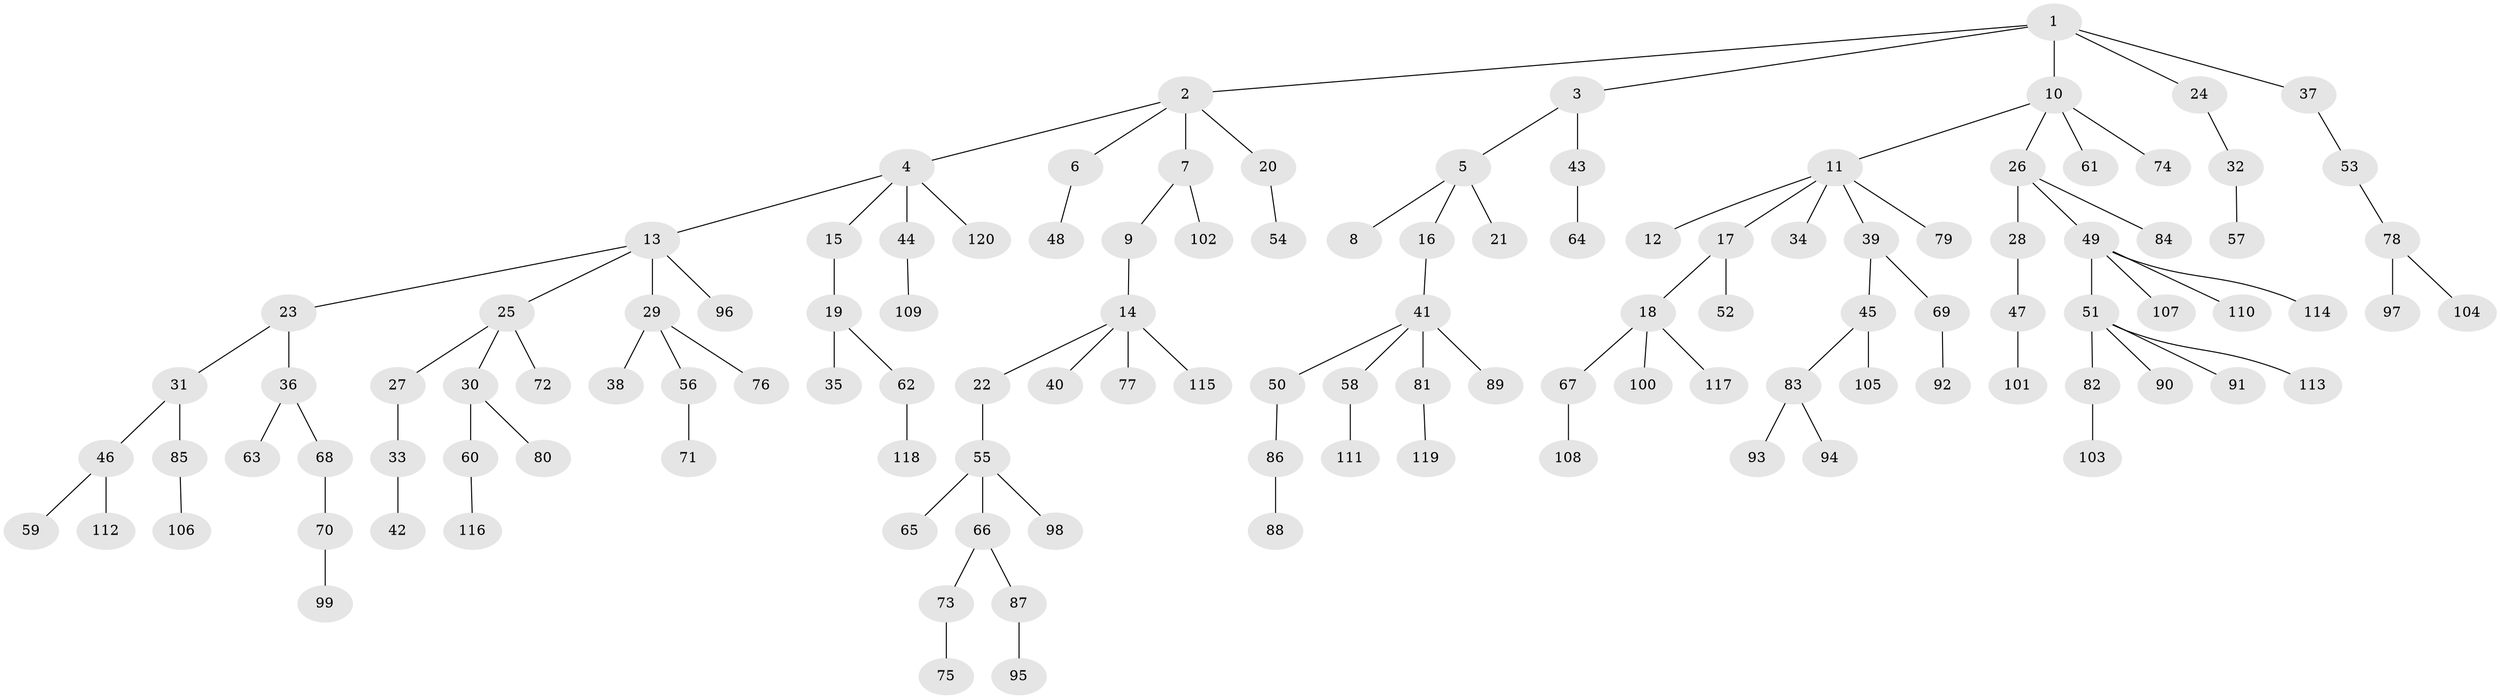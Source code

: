 // coarse degree distribution, {7: 0.041666666666666664, 3: 0.08333333333333333, 2: 0.16666666666666666, 1: 0.6041666666666666, 4: 0.041666666666666664, 5: 0.0625}
// Generated by graph-tools (version 1.1) at 2025/19/03/04/25 18:19:20]
// undirected, 120 vertices, 119 edges
graph export_dot {
graph [start="1"]
  node [color=gray90,style=filled];
  1;
  2;
  3;
  4;
  5;
  6;
  7;
  8;
  9;
  10;
  11;
  12;
  13;
  14;
  15;
  16;
  17;
  18;
  19;
  20;
  21;
  22;
  23;
  24;
  25;
  26;
  27;
  28;
  29;
  30;
  31;
  32;
  33;
  34;
  35;
  36;
  37;
  38;
  39;
  40;
  41;
  42;
  43;
  44;
  45;
  46;
  47;
  48;
  49;
  50;
  51;
  52;
  53;
  54;
  55;
  56;
  57;
  58;
  59;
  60;
  61;
  62;
  63;
  64;
  65;
  66;
  67;
  68;
  69;
  70;
  71;
  72;
  73;
  74;
  75;
  76;
  77;
  78;
  79;
  80;
  81;
  82;
  83;
  84;
  85;
  86;
  87;
  88;
  89;
  90;
  91;
  92;
  93;
  94;
  95;
  96;
  97;
  98;
  99;
  100;
  101;
  102;
  103;
  104;
  105;
  106;
  107;
  108;
  109;
  110;
  111;
  112;
  113;
  114;
  115;
  116;
  117;
  118;
  119;
  120;
  1 -- 2;
  1 -- 3;
  1 -- 10;
  1 -- 24;
  1 -- 37;
  2 -- 4;
  2 -- 6;
  2 -- 7;
  2 -- 20;
  3 -- 5;
  3 -- 43;
  4 -- 13;
  4 -- 15;
  4 -- 44;
  4 -- 120;
  5 -- 8;
  5 -- 16;
  5 -- 21;
  6 -- 48;
  7 -- 9;
  7 -- 102;
  9 -- 14;
  10 -- 11;
  10 -- 26;
  10 -- 61;
  10 -- 74;
  11 -- 12;
  11 -- 17;
  11 -- 34;
  11 -- 39;
  11 -- 79;
  13 -- 23;
  13 -- 25;
  13 -- 29;
  13 -- 96;
  14 -- 22;
  14 -- 40;
  14 -- 77;
  14 -- 115;
  15 -- 19;
  16 -- 41;
  17 -- 18;
  17 -- 52;
  18 -- 67;
  18 -- 100;
  18 -- 117;
  19 -- 35;
  19 -- 62;
  20 -- 54;
  22 -- 55;
  23 -- 31;
  23 -- 36;
  24 -- 32;
  25 -- 27;
  25 -- 30;
  25 -- 72;
  26 -- 28;
  26 -- 49;
  26 -- 84;
  27 -- 33;
  28 -- 47;
  29 -- 38;
  29 -- 56;
  29 -- 76;
  30 -- 60;
  30 -- 80;
  31 -- 46;
  31 -- 85;
  32 -- 57;
  33 -- 42;
  36 -- 63;
  36 -- 68;
  37 -- 53;
  39 -- 45;
  39 -- 69;
  41 -- 50;
  41 -- 58;
  41 -- 81;
  41 -- 89;
  43 -- 64;
  44 -- 109;
  45 -- 83;
  45 -- 105;
  46 -- 59;
  46 -- 112;
  47 -- 101;
  49 -- 51;
  49 -- 107;
  49 -- 110;
  49 -- 114;
  50 -- 86;
  51 -- 82;
  51 -- 90;
  51 -- 91;
  51 -- 113;
  53 -- 78;
  55 -- 65;
  55 -- 66;
  55 -- 98;
  56 -- 71;
  58 -- 111;
  60 -- 116;
  62 -- 118;
  66 -- 73;
  66 -- 87;
  67 -- 108;
  68 -- 70;
  69 -- 92;
  70 -- 99;
  73 -- 75;
  78 -- 97;
  78 -- 104;
  81 -- 119;
  82 -- 103;
  83 -- 93;
  83 -- 94;
  85 -- 106;
  86 -- 88;
  87 -- 95;
}
